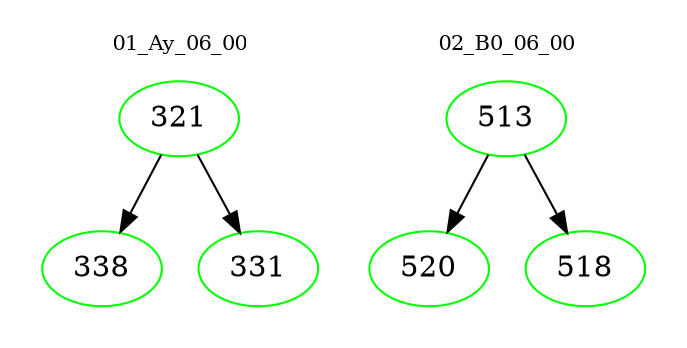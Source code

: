 digraph{
subgraph cluster_0 {
color = white
label = "01_Ay_06_00";
fontsize=10;
T0_321 [label="321", color="green"]
T0_321 -> T0_338 [color="black"]
T0_338 [label="338", color="green"]
T0_321 -> T0_331 [color="black"]
T0_331 [label="331", color="green"]
}
subgraph cluster_1 {
color = white
label = "02_B0_06_00";
fontsize=10;
T1_513 [label="513", color="green"]
T1_513 -> T1_520 [color="black"]
T1_520 [label="520", color="green"]
T1_513 -> T1_518 [color="black"]
T1_518 [label="518", color="green"]
}
}
